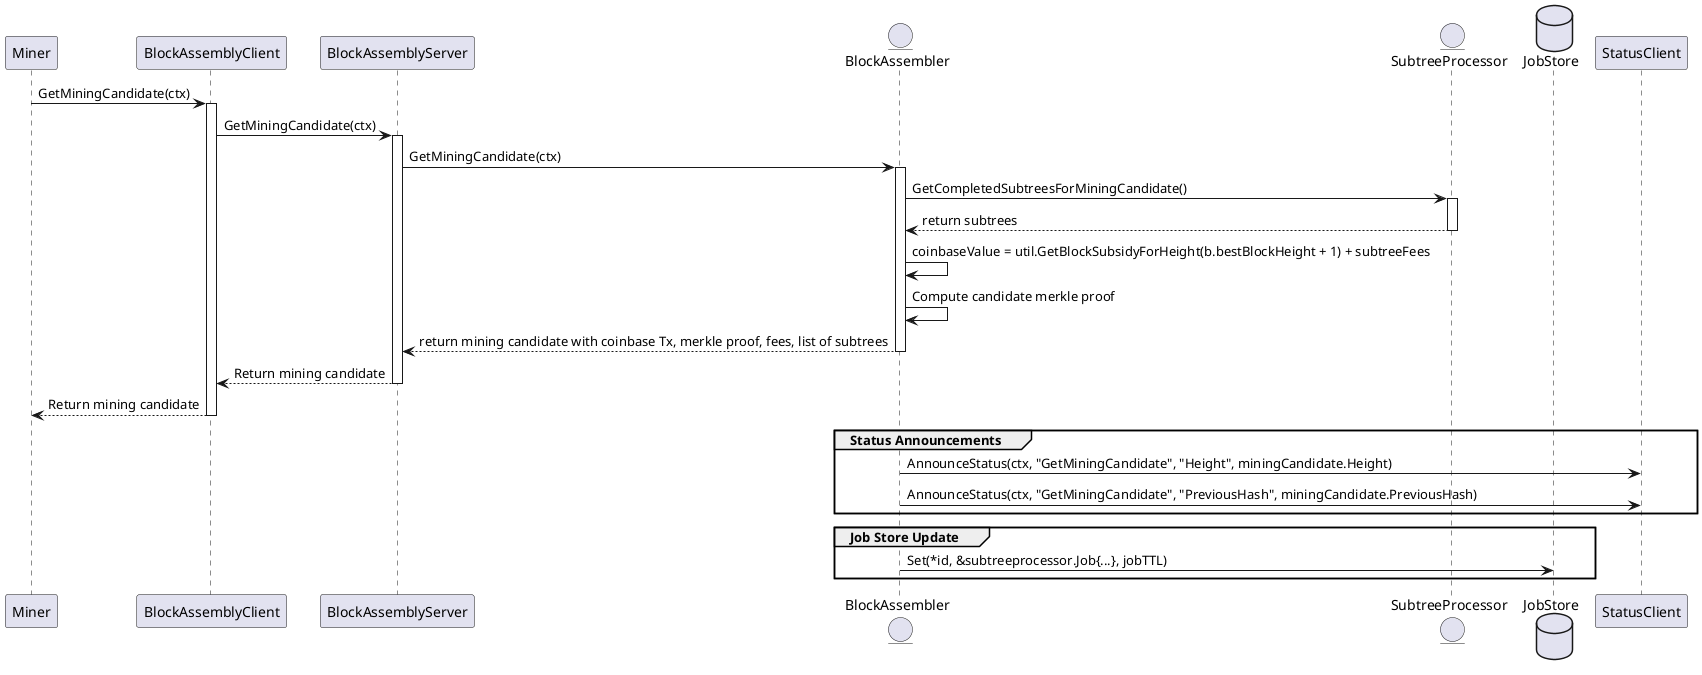 @startuml
participant "Miner" as Miner
participant "BlockAssemblyClient" as Client
participant "BlockAssemblyServer" as Server
entity "BlockAssembler" as Assembler
entity "SubtreeProcessor" as SubtreeProc
database "JobStore" as JobStore
participant "StatusClient" as StatusClient

Miner -> Client : GetMiningCandidate(ctx)
activate Client

Client -> Server : GetMiningCandidate(ctx)
activate Server

Server -> Assembler : GetMiningCandidate(ctx)
activate Assembler

Assembler -> SubtreeProc : GetCompletedSubtreesForMiningCandidate()
activate SubtreeProc

SubtreeProc --> Assembler : return subtrees
deactivate SubtreeProc

Assembler -> Assembler : coinbaseValue = util.GetBlockSubsidyForHeight(b.bestBlockHeight + 1) + subtreeFees
Assembler -> Assembler : Compute candidate merkle proof
Assembler --> Server : return mining candidate with coinbase Tx, merkle proof, fees, list of subtrees
deactivate Assembler

Server --> Client : Return mining candidate
deactivate Server

Client --> Miner : Return mining candidate
deactivate Client

group Status Announcements
    Assembler -> StatusClient : AnnounceStatus(ctx, "GetMiningCandidate", "Height", miningCandidate.Height)
    Assembler -> StatusClient : AnnounceStatus(ctx, "GetMiningCandidate", "PreviousHash", miningCandidate.PreviousHash)
end

group Job Store Update
    Assembler -> JobStore : Set(*id, &subtreeprocessor.Job{...}, jobTTL)
end
@enduml
